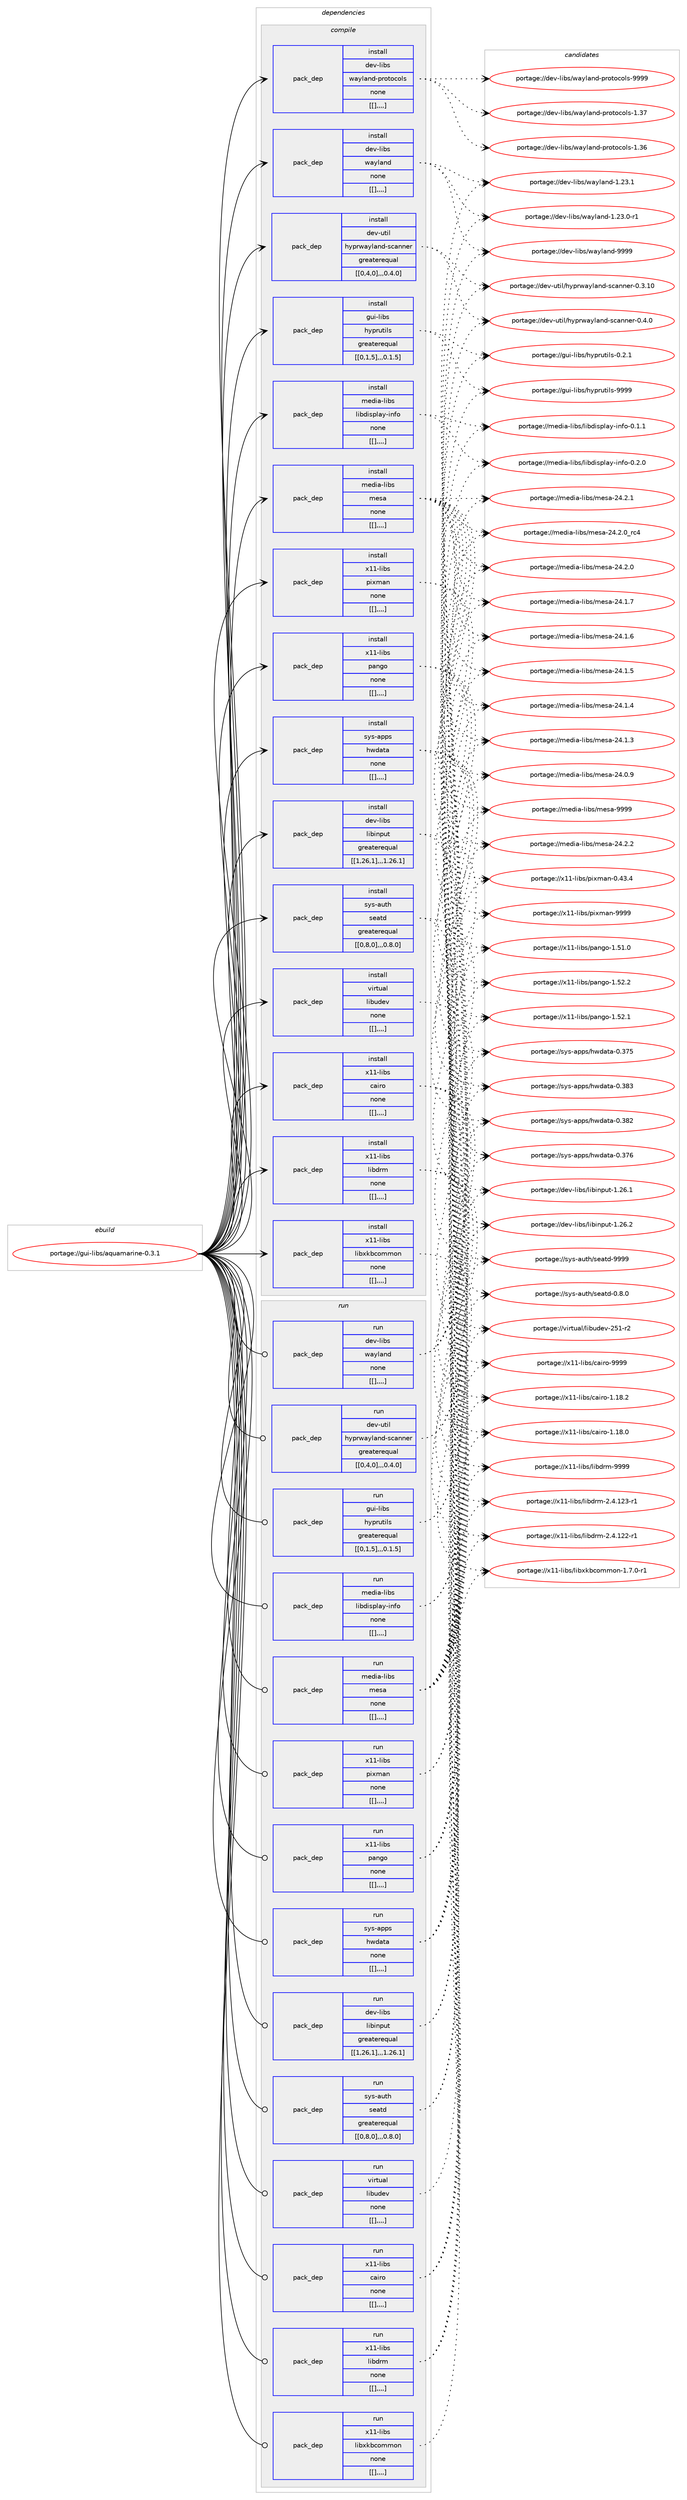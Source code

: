 digraph prolog {

# *************
# Graph options
# *************

newrank=true;
concentrate=true;
compound=true;
graph [rankdir=LR,fontname=Helvetica,fontsize=10,ranksep=1.5];#, ranksep=2.5, nodesep=0.2];
edge  [arrowhead=vee];
node  [fontname=Helvetica,fontsize=10];

# **********
# The ebuild
# **********

subgraph cluster_leftcol {
color=gray;
label=<<i>ebuild</i>>;
id [label="portage://gui-libs/aquamarine-0.3.1", color=red, width=4, href="../gui-libs/aquamarine-0.3.1.svg"];
}

# ****************
# The dependencies
# ****************

subgraph cluster_midcol {
color=gray;
label=<<i>dependencies</i>>;
subgraph cluster_compile {
fillcolor="#eeeeee";
style=filled;
label=<<i>compile</i>>;
subgraph pack178078 {
dependency247964 [label=<<TABLE BORDER="0" CELLBORDER="1" CELLSPACING="0" CELLPADDING="4" WIDTH="220"><TR><TD ROWSPAN="6" CELLPADDING="30">pack_dep</TD></TR><TR><TD WIDTH="110">install</TD></TR><TR><TD>dev-libs</TD></TR><TR><TD>libinput</TD></TR><TR><TD>greaterequal</TD></TR><TR><TD>[[1,26,1],,,1.26.1]</TD></TR></TABLE>>, shape=none, color=blue];
}
id:e -> dependency247964:w [weight=20,style="solid",arrowhead="vee"];
subgraph pack178079 {
dependency247965 [label=<<TABLE BORDER="0" CELLBORDER="1" CELLSPACING="0" CELLPADDING="4" WIDTH="220"><TR><TD ROWSPAN="6" CELLPADDING="30">pack_dep</TD></TR><TR><TD WIDTH="110">install</TD></TR><TR><TD>dev-libs</TD></TR><TR><TD>wayland</TD></TR><TR><TD>none</TD></TR><TR><TD>[[],,,,]</TD></TR></TABLE>>, shape=none, color=blue];
}
id:e -> dependency247965:w [weight=20,style="solid",arrowhead="vee"];
subgraph pack178080 {
dependency247966 [label=<<TABLE BORDER="0" CELLBORDER="1" CELLSPACING="0" CELLPADDING="4" WIDTH="220"><TR><TD ROWSPAN="6" CELLPADDING="30">pack_dep</TD></TR><TR><TD WIDTH="110">install</TD></TR><TR><TD>dev-libs</TD></TR><TR><TD>wayland-protocols</TD></TR><TR><TD>none</TD></TR><TR><TD>[[],,,,]</TD></TR></TABLE>>, shape=none, color=blue];
}
id:e -> dependency247966:w [weight=20,style="solid",arrowhead="vee"];
subgraph pack178081 {
dependency247967 [label=<<TABLE BORDER="0" CELLBORDER="1" CELLSPACING="0" CELLPADDING="4" WIDTH="220"><TR><TD ROWSPAN="6" CELLPADDING="30">pack_dep</TD></TR><TR><TD WIDTH="110">install</TD></TR><TR><TD>dev-util</TD></TR><TR><TD>hyprwayland-scanner</TD></TR><TR><TD>greaterequal</TD></TR><TR><TD>[[0,4,0],,,0.4.0]</TD></TR></TABLE>>, shape=none, color=blue];
}
id:e -> dependency247967:w [weight=20,style="solid",arrowhead="vee"];
subgraph pack178082 {
dependency247968 [label=<<TABLE BORDER="0" CELLBORDER="1" CELLSPACING="0" CELLPADDING="4" WIDTH="220"><TR><TD ROWSPAN="6" CELLPADDING="30">pack_dep</TD></TR><TR><TD WIDTH="110">install</TD></TR><TR><TD>gui-libs</TD></TR><TR><TD>hyprutils</TD></TR><TR><TD>greaterequal</TD></TR><TR><TD>[[0,1,5],,,0.1.5]</TD></TR></TABLE>>, shape=none, color=blue];
}
id:e -> dependency247968:w [weight=20,style="solid",arrowhead="vee"];
subgraph pack178083 {
dependency247969 [label=<<TABLE BORDER="0" CELLBORDER="1" CELLSPACING="0" CELLPADDING="4" WIDTH="220"><TR><TD ROWSPAN="6" CELLPADDING="30">pack_dep</TD></TR><TR><TD WIDTH="110">install</TD></TR><TR><TD>media-libs</TD></TR><TR><TD>libdisplay-info</TD></TR><TR><TD>none</TD></TR><TR><TD>[[],,,,]</TD></TR></TABLE>>, shape=none, color=blue];
}
id:e -> dependency247969:w [weight=20,style="solid",arrowhead="vee"];
subgraph pack178084 {
dependency247970 [label=<<TABLE BORDER="0" CELLBORDER="1" CELLSPACING="0" CELLPADDING="4" WIDTH="220"><TR><TD ROWSPAN="6" CELLPADDING="30">pack_dep</TD></TR><TR><TD WIDTH="110">install</TD></TR><TR><TD>media-libs</TD></TR><TR><TD>mesa</TD></TR><TR><TD>none</TD></TR><TR><TD>[[],,,,]</TD></TR></TABLE>>, shape=none, color=blue];
}
id:e -> dependency247970:w [weight=20,style="solid",arrowhead="vee"];
subgraph pack178085 {
dependency247971 [label=<<TABLE BORDER="0" CELLBORDER="1" CELLSPACING="0" CELLPADDING="4" WIDTH="220"><TR><TD ROWSPAN="6" CELLPADDING="30">pack_dep</TD></TR><TR><TD WIDTH="110">install</TD></TR><TR><TD>sys-apps</TD></TR><TR><TD>hwdata</TD></TR><TR><TD>none</TD></TR><TR><TD>[[],,,,]</TD></TR></TABLE>>, shape=none, color=blue];
}
id:e -> dependency247971:w [weight=20,style="solid",arrowhead="vee"];
subgraph pack178086 {
dependency247972 [label=<<TABLE BORDER="0" CELLBORDER="1" CELLSPACING="0" CELLPADDING="4" WIDTH="220"><TR><TD ROWSPAN="6" CELLPADDING="30">pack_dep</TD></TR><TR><TD WIDTH="110">install</TD></TR><TR><TD>sys-auth</TD></TR><TR><TD>seatd</TD></TR><TR><TD>greaterequal</TD></TR><TR><TD>[[0,8,0],,,0.8.0]</TD></TR></TABLE>>, shape=none, color=blue];
}
id:e -> dependency247972:w [weight=20,style="solid",arrowhead="vee"];
subgraph pack178087 {
dependency247973 [label=<<TABLE BORDER="0" CELLBORDER="1" CELLSPACING="0" CELLPADDING="4" WIDTH="220"><TR><TD ROWSPAN="6" CELLPADDING="30">pack_dep</TD></TR><TR><TD WIDTH="110">install</TD></TR><TR><TD>virtual</TD></TR><TR><TD>libudev</TD></TR><TR><TD>none</TD></TR><TR><TD>[[],,,,]</TD></TR></TABLE>>, shape=none, color=blue];
}
id:e -> dependency247973:w [weight=20,style="solid",arrowhead="vee"];
subgraph pack178088 {
dependency247974 [label=<<TABLE BORDER="0" CELLBORDER="1" CELLSPACING="0" CELLPADDING="4" WIDTH="220"><TR><TD ROWSPAN="6" CELLPADDING="30">pack_dep</TD></TR><TR><TD WIDTH="110">install</TD></TR><TR><TD>x11-libs</TD></TR><TR><TD>cairo</TD></TR><TR><TD>none</TD></TR><TR><TD>[[],,,,]</TD></TR></TABLE>>, shape=none, color=blue];
}
id:e -> dependency247974:w [weight=20,style="solid",arrowhead="vee"];
subgraph pack178089 {
dependency247975 [label=<<TABLE BORDER="0" CELLBORDER="1" CELLSPACING="0" CELLPADDING="4" WIDTH="220"><TR><TD ROWSPAN="6" CELLPADDING="30">pack_dep</TD></TR><TR><TD WIDTH="110">install</TD></TR><TR><TD>x11-libs</TD></TR><TR><TD>libdrm</TD></TR><TR><TD>none</TD></TR><TR><TD>[[],,,,]</TD></TR></TABLE>>, shape=none, color=blue];
}
id:e -> dependency247975:w [weight=20,style="solid",arrowhead="vee"];
subgraph pack178090 {
dependency247976 [label=<<TABLE BORDER="0" CELLBORDER="1" CELLSPACING="0" CELLPADDING="4" WIDTH="220"><TR><TD ROWSPAN="6" CELLPADDING="30">pack_dep</TD></TR><TR><TD WIDTH="110">install</TD></TR><TR><TD>x11-libs</TD></TR><TR><TD>libxkbcommon</TD></TR><TR><TD>none</TD></TR><TR><TD>[[],,,,]</TD></TR></TABLE>>, shape=none, color=blue];
}
id:e -> dependency247976:w [weight=20,style="solid",arrowhead="vee"];
subgraph pack178091 {
dependency247977 [label=<<TABLE BORDER="0" CELLBORDER="1" CELLSPACING="0" CELLPADDING="4" WIDTH="220"><TR><TD ROWSPAN="6" CELLPADDING="30">pack_dep</TD></TR><TR><TD WIDTH="110">install</TD></TR><TR><TD>x11-libs</TD></TR><TR><TD>pango</TD></TR><TR><TD>none</TD></TR><TR><TD>[[],,,,]</TD></TR></TABLE>>, shape=none, color=blue];
}
id:e -> dependency247977:w [weight=20,style="solid",arrowhead="vee"];
subgraph pack178092 {
dependency247978 [label=<<TABLE BORDER="0" CELLBORDER="1" CELLSPACING="0" CELLPADDING="4" WIDTH="220"><TR><TD ROWSPAN="6" CELLPADDING="30">pack_dep</TD></TR><TR><TD WIDTH="110">install</TD></TR><TR><TD>x11-libs</TD></TR><TR><TD>pixman</TD></TR><TR><TD>none</TD></TR><TR><TD>[[],,,,]</TD></TR></TABLE>>, shape=none, color=blue];
}
id:e -> dependency247978:w [weight=20,style="solid",arrowhead="vee"];
}
subgraph cluster_compileandrun {
fillcolor="#eeeeee";
style=filled;
label=<<i>compile and run</i>>;
}
subgraph cluster_run {
fillcolor="#eeeeee";
style=filled;
label=<<i>run</i>>;
subgraph pack178093 {
dependency247979 [label=<<TABLE BORDER="0" CELLBORDER="1" CELLSPACING="0" CELLPADDING="4" WIDTH="220"><TR><TD ROWSPAN="6" CELLPADDING="30">pack_dep</TD></TR><TR><TD WIDTH="110">run</TD></TR><TR><TD>dev-libs</TD></TR><TR><TD>libinput</TD></TR><TR><TD>greaterequal</TD></TR><TR><TD>[[1,26,1],,,1.26.1]</TD></TR></TABLE>>, shape=none, color=blue];
}
id:e -> dependency247979:w [weight=20,style="solid",arrowhead="odot"];
subgraph pack178094 {
dependency247980 [label=<<TABLE BORDER="0" CELLBORDER="1" CELLSPACING="0" CELLPADDING="4" WIDTH="220"><TR><TD ROWSPAN="6" CELLPADDING="30">pack_dep</TD></TR><TR><TD WIDTH="110">run</TD></TR><TR><TD>dev-libs</TD></TR><TR><TD>wayland</TD></TR><TR><TD>none</TD></TR><TR><TD>[[],,,,]</TD></TR></TABLE>>, shape=none, color=blue];
}
id:e -> dependency247980:w [weight=20,style="solid",arrowhead="odot"];
subgraph pack178095 {
dependency247981 [label=<<TABLE BORDER="0" CELLBORDER="1" CELLSPACING="0" CELLPADDING="4" WIDTH="220"><TR><TD ROWSPAN="6" CELLPADDING="30">pack_dep</TD></TR><TR><TD WIDTH="110">run</TD></TR><TR><TD>dev-util</TD></TR><TR><TD>hyprwayland-scanner</TD></TR><TR><TD>greaterequal</TD></TR><TR><TD>[[0,4,0],,,0.4.0]</TD></TR></TABLE>>, shape=none, color=blue];
}
id:e -> dependency247981:w [weight=20,style="solid",arrowhead="odot"];
subgraph pack178096 {
dependency247982 [label=<<TABLE BORDER="0" CELLBORDER="1" CELLSPACING="0" CELLPADDING="4" WIDTH="220"><TR><TD ROWSPAN="6" CELLPADDING="30">pack_dep</TD></TR><TR><TD WIDTH="110">run</TD></TR><TR><TD>gui-libs</TD></TR><TR><TD>hyprutils</TD></TR><TR><TD>greaterequal</TD></TR><TR><TD>[[0,1,5],,,0.1.5]</TD></TR></TABLE>>, shape=none, color=blue];
}
id:e -> dependency247982:w [weight=20,style="solid",arrowhead="odot"];
subgraph pack178097 {
dependency247983 [label=<<TABLE BORDER="0" CELLBORDER="1" CELLSPACING="0" CELLPADDING="4" WIDTH="220"><TR><TD ROWSPAN="6" CELLPADDING="30">pack_dep</TD></TR><TR><TD WIDTH="110">run</TD></TR><TR><TD>media-libs</TD></TR><TR><TD>libdisplay-info</TD></TR><TR><TD>none</TD></TR><TR><TD>[[],,,,]</TD></TR></TABLE>>, shape=none, color=blue];
}
id:e -> dependency247983:w [weight=20,style="solid",arrowhead="odot"];
subgraph pack178098 {
dependency247984 [label=<<TABLE BORDER="0" CELLBORDER="1" CELLSPACING="0" CELLPADDING="4" WIDTH="220"><TR><TD ROWSPAN="6" CELLPADDING="30">pack_dep</TD></TR><TR><TD WIDTH="110">run</TD></TR><TR><TD>media-libs</TD></TR><TR><TD>mesa</TD></TR><TR><TD>none</TD></TR><TR><TD>[[],,,,]</TD></TR></TABLE>>, shape=none, color=blue];
}
id:e -> dependency247984:w [weight=20,style="solid",arrowhead="odot"];
subgraph pack178099 {
dependency247985 [label=<<TABLE BORDER="0" CELLBORDER="1" CELLSPACING="0" CELLPADDING="4" WIDTH="220"><TR><TD ROWSPAN="6" CELLPADDING="30">pack_dep</TD></TR><TR><TD WIDTH="110">run</TD></TR><TR><TD>sys-apps</TD></TR><TR><TD>hwdata</TD></TR><TR><TD>none</TD></TR><TR><TD>[[],,,,]</TD></TR></TABLE>>, shape=none, color=blue];
}
id:e -> dependency247985:w [weight=20,style="solid",arrowhead="odot"];
subgraph pack178100 {
dependency247986 [label=<<TABLE BORDER="0" CELLBORDER="1" CELLSPACING="0" CELLPADDING="4" WIDTH="220"><TR><TD ROWSPAN="6" CELLPADDING="30">pack_dep</TD></TR><TR><TD WIDTH="110">run</TD></TR><TR><TD>sys-auth</TD></TR><TR><TD>seatd</TD></TR><TR><TD>greaterequal</TD></TR><TR><TD>[[0,8,0],,,0.8.0]</TD></TR></TABLE>>, shape=none, color=blue];
}
id:e -> dependency247986:w [weight=20,style="solid",arrowhead="odot"];
subgraph pack178101 {
dependency247987 [label=<<TABLE BORDER="0" CELLBORDER="1" CELLSPACING="0" CELLPADDING="4" WIDTH="220"><TR><TD ROWSPAN="6" CELLPADDING="30">pack_dep</TD></TR><TR><TD WIDTH="110">run</TD></TR><TR><TD>virtual</TD></TR><TR><TD>libudev</TD></TR><TR><TD>none</TD></TR><TR><TD>[[],,,,]</TD></TR></TABLE>>, shape=none, color=blue];
}
id:e -> dependency247987:w [weight=20,style="solid",arrowhead="odot"];
subgraph pack178102 {
dependency247988 [label=<<TABLE BORDER="0" CELLBORDER="1" CELLSPACING="0" CELLPADDING="4" WIDTH="220"><TR><TD ROWSPAN="6" CELLPADDING="30">pack_dep</TD></TR><TR><TD WIDTH="110">run</TD></TR><TR><TD>x11-libs</TD></TR><TR><TD>cairo</TD></TR><TR><TD>none</TD></TR><TR><TD>[[],,,,]</TD></TR></TABLE>>, shape=none, color=blue];
}
id:e -> dependency247988:w [weight=20,style="solid",arrowhead="odot"];
subgraph pack178103 {
dependency247989 [label=<<TABLE BORDER="0" CELLBORDER="1" CELLSPACING="0" CELLPADDING="4" WIDTH="220"><TR><TD ROWSPAN="6" CELLPADDING="30">pack_dep</TD></TR><TR><TD WIDTH="110">run</TD></TR><TR><TD>x11-libs</TD></TR><TR><TD>libdrm</TD></TR><TR><TD>none</TD></TR><TR><TD>[[],,,,]</TD></TR></TABLE>>, shape=none, color=blue];
}
id:e -> dependency247989:w [weight=20,style="solid",arrowhead="odot"];
subgraph pack178104 {
dependency247990 [label=<<TABLE BORDER="0" CELLBORDER="1" CELLSPACING="0" CELLPADDING="4" WIDTH="220"><TR><TD ROWSPAN="6" CELLPADDING="30">pack_dep</TD></TR><TR><TD WIDTH="110">run</TD></TR><TR><TD>x11-libs</TD></TR><TR><TD>libxkbcommon</TD></TR><TR><TD>none</TD></TR><TR><TD>[[],,,,]</TD></TR></TABLE>>, shape=none, color=blue];
}
id:e -> dependency247990:w [weight=20,style="solid",arrowhead="odot"];
subgraph pack178105 {
dependency247991 [label=<<TABLE BORDER="0" CELLBORDER="1" CELLSPACING="0" CELLPADDING="4" WIDTH="220"><TR><TD ROWSPAN="6" CELLPADDING="30">pack_dep</TD></TR><TR><TD WIDTH="110">run</TD></TR><TR><TD>x11-libs</TD></TR><TR><TD>pango</TD></TR><TR><TD>none</TD></TR><TR><TD>[[],,,,]</TD></TR></TABLE>>, shape=none, color=blue];
}
id:e -> dependency247991:w [weight=20,style="solid",arrowhead="odot"];
subgraph pack178106 {
dependency247992 [label=<<TABLE BORDER="0" CELLBORDER="1" CELLSPACING="0" CELLPADDING="4" WIDTH="220"><TR><TD ROWSPAN="6" CELLPADDING="30">pack_dep</TD></TR><TR><TD WIDTH="110">run</TD></TR><TR><TD>x11-libs</TD></TR><TR><TD>pixman</TD></TR><TR><TD>none</TD></TR><TR><TD>[[],,,,]</TD></TR></TABLE>>, shape=none, color=blue];
}
id:e -> dependency247992:w [weight=20,style="solid",arrowhead="odot"];
}
}

# **************
# The candidates
# **************

subgraph cluster_choices {
rank=same;
color=gray;
label=<<i>candidates</i>>;

subgraph choice178078 {
color=black;
nodesep=1;
choice1001011184510810598115471081059810511011211711645494650544650 [label="portage://dev-libs/libinput-1.26.2", color=red, width=4,href="../dev-libs/libinput-1.26.2.svg"];
choice1001011184510810598115471081059810511011211711645494650544649 [label="portage://dev-libs/libinput-1.26.1", color=red, width=4,href="../dev-libs/libinput-1.26.1.svg"];
dependency247964:e -> choice1001011184510810598115471081059810511011211711645494650544650:w [style=dotted,weight="100"];
dependency247964:e -> choice1001011184510810598115471081059810511011211711645494650544649:w [style=dotted,weight="100"];
}
subgraph choice178079 {
color=black;
nodesep=1;
choice10010111845108105981154711997121108971101004557575757 [label="portage://dev-libs/wayland-9999", color=red, width=4,href="../dev-libs/wayland-9999.svg"];
choice100101118451081059811547119971211089711010045494650514649 [label="portage://dev-libs/wayland-1.23.1", color=red, width=4,href="../dev-libs/wayland-1.23.1.svg"];
choice1001011184510810598115471199712110897110100454946505146484511449 [label="portage://dev-libs/wayland-1.23.0-r1", color=red, width=4,href="../dev-libs/wayland-1.23.0-r1.svg"];
dependency247965:e -> choice10010111845108105981154711997121108971101004557575757:w [style=dotted,weight="100"];
dependency247965:e -> choice100101118451081059811547119971211089711010045494650514649:w [style=dotted,weight="100"];
dependency247965:e -> choice1001011184510810598115471199712110897110100454946505146484511449:w [style=dotted,weight="100"];
}
subgraph choice178080 {
color=black;
nodesep=1;
choice100101118451081059811547119971211089711010045112114111116111991111081154557575757 [label="portage://dev-libs/wayland-protocols-9999", color=red, width=4,href="../dev-libs/wayland-protocols-9999.svg"];
choice100101118451081059811547119971211089711010045112114111116111991111081154549465155 [label="portage://dev-libs/wayland-protocols-1.37", color=red, width=4,href="../dev-libs/wayland-protocols-1.37.svg"];
choice100101118451081059811547119971211089711010045112114111116111991111081154549465154 [label="portage://dev-libs/wayland-protocols-1.36", color=red, width=4,href="../dev-libs/wayland-protocols-1.36.svg"];
dependency247966:e -> choice100101118451081059811547119971211089711010045112114111116111991111081154557575757:w [style=dotted,weight="100"];
dependency247966:e -> choice100101118451081059811547119971211089711010045112114111116111991111081154549465155:w [style=dotted,weight="100"];
dependency247966:e -> choice100101118451081059811547119971211089711010045112114111116111991111081154549465154:w [style=dotted,weight="100"];
}
subgraph choice178081 {
color=black;
nodesep=1;
choice10010111845117116105108471041211121141199712110897110100451159997110110101114454846524648 [label="portage://dev-util/hyprwayland-scanner-0.4.0", color=red, width=4,href="../dev-util/hyprwayland-scanner-0.4.0.svg"];
choice1001011184511711610510847104121112114119971211089711010045115999711011010111445484651464948 [label="portage://dev-util/hyprwayland-scanner-0.3.10", color=red, width=4,href="../dev-util/hyprwayland-scanner-0.3.10.svg"];
dependency247967:e -> choice10010111845117116105108471041211121141199712110897110100451159997110110101114454846524648:w [style=dotted,weight="100"];
dependency247967:e -> choice1001011184511711610510847104121112114119971211089711010045115999711011010111445484651464948:w [style=dotted,weight="100"];
}
subgraph choice178082 {
color=black;
nodesep=1;
choice1031171054510810598115471041211121141171161051081154557575757 [label="portage://gui-libs/hyprutils-9999", color=red, width=4,href="../gui-libs/hyprutils-9999.svg"];
choice103117105451081059811547104121112114117116105108115454846504649 [label="portage://gui-libs/hyprutils-0.2.1", color=red, width=4,href="../gui-libs/hyprutils-0.2.1.svg"];
dependency247968:e -> choice1031171054510810598115471041211121141171161051081154557575757:w [style=dotted,weight="100"];
dependency247968:e -> choice103117105451081059811547104121112114117116105108115454846504649:w [style=dotted,weight="100"];
}
subgraph choice178083 {
color=black;
nodesep=1;
choice10910110010597451081059811547108105981001051151121089712145105110102111454846504648 [label="portage://media-libs/libdisplay-info-0.2.0", color=red, width=4,href="../media-libs/libdisplay-info-0.2.0.svg"];
choice10910110010597451081059811547108105981001051151121089712145105110102111454846494649 [label="portage://media-libs/libdisplay-info-0.1.1", color=red, width=4,href="../media-libs/libdisplay-info-0.1.1.svg"];
dependency247969:e -> choice10910110010597451081059811547108105981001051151121089712145105110102111454846504648:w [style=dotted,weight="100"];
dependency247969:e -> choice10910110010597451081059811547108105981001051151121089712145105110102111454846494649:w [style=dotted,weight="100"];
}
subgraph choice178084 {
color=black;
nodesep=1;
choice10910110010597451081059811547109101115974557575757 [label="portage://media-libs/mesa-9999", color=red, width=4,href="../media-libs/mesa-9999.svg"];
choice109101100105974510810598115471091011159745505246504650 [label="portage://media-libs/mesa-24.2.2", color=red, width=4,href="../media-libs/mesa-24.2.2.svg"];
choice109101100105974510810598115471091011159745505246504649 [label="portage://media-libs/mesa-24.2.1", color=red, width=4,href="../media-libs/mesa-24.2.1.svg"];
choice109101100105974510810598115471091011159745505246504648951149952 [label="portage://media-libs/mesa-24.2.0_rc4", color=red, width=4,href="../media-libs/mesa-24.2.0_rc4.svg"];
choice109101100105974510810598115471091011159745505246504648 [label="portage://media-libs/mesa-24.2.0", color=red, width=4,href="../media-libs/mesa-24.2.0.svg"];
choice109101100105974510810598115471091011159745505246494655 [label="portage://media-libs/mesa-24.1.7", color=red, width=4,href="../media-libs/mesa-24.1.7.svg"];
choice109101100105974510810598115471091011159745505246494654 [label="portage://media-libs/mesa-24.1.6", color=red, width=4,href="../media-libs/mesa-24.1.6.svg"];
choice109101100105974510810598115471091011159745505246494653 [label="portage://media-libs/mesa-24.1.5", color=red, width=4,href="../media-libs/mesa-24.1.5.svg"];
choice109101100105974510810598115471091011159745505246494652 [label="portage://media-libs/mesa-24.1.4", color=red, width=4,href="../media-libs/mesa-24.1.4.svg"];
choice109101100105974510810598115471091011159745505246494651 [label="portage://media-libs/mesa-24.1.3", color=red, width=4,href="../media-libs/mesa-24.1.3.svg"];
choice109101100105974510810598115471091011159745505246484657 [label="portage://media-libs/mesa-24.0.9", color=red, width=4,href="../media-libs/mesa-24.0.9.svg"];
dependency247970:e -> choice10910110010597451081059811547109101115974557575757:w [style=dotted,weight="100"];
dependency247970:e -> choice109101100105974510810598115471091011159745505246504650:w [style=dotted,weight="100"];
dependency247970:e -> choice109101100105974510810598115471091011159745505246504649:w [style=dotted,weight="100"];
dependency247970:e -> choice109101100105974510810598115471091011159745505246504648951149952:w [style=dotted,weight="100"];
dependency247970:e -> choice109101100105974510810598115471091011159745505246504648:w [style=dotted,weight="100"];
dependency247970:e -> choice109101100105974510810598115471091011159745505246494655:w [style=dotted,weight="100"];
dependency247970:e -> choice109101100105974510810598115471091011159745505246494654:w [style=dotted,weight="100"];
dependency247970:e -> choice109101100105974510810598115471091011159745505246494653:w [style=dotted,weight="100"];
dependency247970:e -> choice109101100105974510810598115471091011159745505246494652:w [style=dotted,weight="100"];
dependency247970:e -> choice109101100105974510810598115471091011159745505246494651:w [style=dotted,weight="100"];
dependency247970:e -> choice109101100105974510810598115471091011159745505246484657:w [style=dotted,weight="100"];
}
subgraph choice178085 {
color=black;
nodesep=1;
choice1151211154597112112115471041191009711697454846515651 [label="portage://sys-apps/hwdata-0.383", color=red, width=4,href="../sys-apps/hwdata-0.383.svg"];
choice1151211154597112112115471041191009711697454846515650 [label="portage://sys-apps/hwdata-0.382", color=red, width=4,href="../sys-apps/hwdata-0.382.svg"];
choice1151211154597112112115471041191009711697454846515554 [label="portage://sys-apps/hwdata-0.376", color=red, width=4,href="../sys-apps/hwdata-0.376.svg"];
choice1151211154597112112115471041191009711697454846515553 [label="portage://sys-apps/hwdata-0.375", color=red, width=4,href="../sys-apps/hwdata-0.375.svg"];
dependency247971:e -> choice1151211154597112112115471041191009711697454846515651:w [style=dotted,weight="100"];
dependency247971:e -> choice1151211154597112112115471041191009711697454846515650:w [style=dotted,weight="100"];
dependency247971:e -> choice1151211154597112112115471041191009711697454846515554:w [style=dotted,weight="100"];
dependency247971:e -> choice1151211154597112112115471041191009711697454846515553:w [style=dotted,weight="100"];
}
subgraph choice178086 {
color=black;
nodesep=1;
choice115121115459711711610447115101971161004557575757 [label="portage://sys-auth/seatd-9999", color=red, width=4,href="../sys-auth/seatd-9999.svg"];
choice11512111545971171161044711510197116100454846564648 [label="portage://sys-auth/seatd-0.8.0", color=red, width=4,href="../sys-auth/seatd-0.8.0.svg"];
dependency247972:e -> choice115121115459711711610447115101971161004557575757:w [style=dotted,weight="100"];
dependency247972:e -> choice11512111545971171161044711510197116100454846564648:w [style=dotted,weight="100"];
}
subgraph choice178087 {
color=black;
nodesep=1;
choice118105114116117971084710810598117100101118455053494511450 [label="portage://virtual/libudev-251-r2", color=red, width=4,href="../virtual/libudev-251-r2.svg"];
dependency247973:e -> choice118105114116117971084710810598117100101118455053494511450:w [style=dotted,weight="100"];
}
subgraph choice178088 {
color=black;
nodesep=1;
choice120494945108105981154799971051141114557575757 [label="portage://x11-libs/cairo-9999", color=red, width=4,href="../x11-libs/cairo-9999.svg"];
choice1204949451081059811547999710511411145494649564650 [label="portage://x11-libs/cairo-1.18.2", color=red, width=4,href="../x11-libs/cairo-1.18.2.svg"];
choice1204949451081059811547999710511411145494649564648 [label="portage://x11-libs/cairo-1.18.0", color=red, width=4,href="../x11-libs/cairo-1.18.0.svg"];
dependency247974:e -> choice120494945108105981154799971051141114557575757:w [style=dotted,weight="100"];
dependency247974:e -> choice1204949451081059811547999710511411145494649564650:w [style=dotted,weight="100"];
dependency247974:e -> choice1204949451081059811547999710511411145494649564648:w [style=dotted,weight="100"];
}
subgraph choice178089 {
color=black;
nodesep=1;
choice1204949451081059811547108105981001141094557575757 [label="portage://x11-libs/libdrm-9999", color=red, width=4,href="../x11-libs/libdrm-9999.svg"];
choice12049494510810598115471081059810011410945504652464950514511449 [label="portage://x11-libs/libdrm-2.4.123-r1", color=red, width=4,href="../x11-libs/libdrm-2.4.123-r1.svg"];
choice12049494510810598115471081059810011410945504652464950504511449 [label="portage://x11-libs/libdrm-2.4.122-r1", color=red, width=4,href="../x11-libs/libdrm-2.4.122-r1.svg"];
dependency247975:e -> choice1204949451081059811547108105981001141094557575757:w [style=dotted,weight="100"];
dependency247975:e -> choice12049494510810598115471081059810011410945504652464950514511449:w [style=dotted,weight="100"];
dependency247975:e -> choice12049494510810598115471081059810011410945504652464950504511449:w [style=dotted,weight="100"];
}
subgraph choice178090 {
color=black;
nodesep=1;
choice12049494510810598115471081059812010798991111091091111104549465546484511449 [label="portage://x11-libs/libxkbcommon-1.7.0-r1", color=red, width=4,href="../x11-libs/libxkbcommon-1.7.0-r1.svg"];
dependency247976:e -> choice12049494510810598115471081059812010798991111091091111104549465546484511449:w [style=dotted,weight="100"];
}
subgraph choice178091 {
color=black;
nodesep=1;
choice12049494510810598115471129711010311145494653504650 [label="portage://x11-libs/pango-1.52.2", color=red, width=4,href="../x11-libs/pango-1.52.2.svg"];
choice12049494510810598115471129711010311145494653504649 [label="portage://x11-libs/pango-1.52.1", color=red, width=4,href="../x11-libs/pango-1.52.1.svg"];
choice12049494510810598115471129711010311145494653494648 [label="portage://x11-libs/pango-1.51.0", color=red, width=4,href="../x11-libs/pango-1.51.0.svg"];
dependency247977:e -> choice12049494510810598115471129711010311145494653504650:w [style=dotted,weight="100"];
dependency247977:e -> choice12049494510810598115471129711010311145494653504649:w [style=dotted,weight="100"];
dependency247977:e -> choice12049494510810598115471129711010311145494653494648:w [style=dotted,weight="100"];
}
subgraph choice178092 {
color=black;
nodesep=1;
choice1204949451081059811547112105120109971104557575757 [label="portage://x11-libs/pixman-9999", color=red, width=4,href="../x11-libs/pixman-9999.svg"];
choice12049494510810598115471121051201099711045484652514652 [label="portage://x11-libs/pixman-0.43.4", color=red, width=4,href="../x11-libs/pixman-0.43.4.svg"];
dependency247978:e -> choice1204949451081059811547112105120109971104557575757:w [style=dotted,weight="100"];
dependency247978:e -> choice12049494510810598115471121051201099711045484652514652:w [style=dotted,weight="100"];
}
subgraph choice178093 {
color=black;
nodesep=1;
choice1001011184510810598115471081059810511011211711645494650544650 [label="portage://dev-libs/libinput-1.26.2", color=red, width=4,href="../dev-libs/libinput-1.26.2.svg"];
choice1001011184510810598115471081059810511011211711645494650544649 [label="portage://dev-libs/libinput-1.26.1", color=red, width=4,href="../dev-libs/libinput-1.26.1.svg"];
dependency247979:e -> choice1001011184510810598115471081059810511011211711645494650544650:w [style=dotted,weight="100"];
dependency247979:e -> choice1001011184510810598115471081059810511011211711645494650544649:w [style=dotted,weight="100"];
}
subgraph choice178094 {
color=black;
nodesep=1;
choice10010111845108105981154711997121108971101004557575757 [label="portage://dev-libs/wayland-9999", color=red, width=4,href="../dev-libs/wayland-9999.svg"];
choice100101118451081059811547119971211089711010045494650514649 [label="portage://dev-libs/wayland-1.23.1", color=red, width=4,href="../dev-libs/wayland-1.23.1.svg"];
choice1001011184510810598115471199712110897110100454946505146484511449 [label="portage://dev-libs/wayland-1.23.0-r1", color=red, width=4,href="../dev-libs/wayland-1.23.0-r1.svg"];
dependency247980:e -> choice10010111845108105981154711997121108971101004557575757:w [style=dotted,weight="100"];
dependency247980:e -> choice100101118451081059811547119971211089711010045494650514649:w [style=dotted,weight="100"];
dependency247980:e -> choice1001011184510810598115471199712110897110100454946505146484511449:w [style=dotted,weight="100"];
}
subgraph choice178095 {
color=black;
nodesep=1;
choice10010111845117116105108471041211121141199712110897110100451159997110110101114454846524648 [label="portage://dev-util/hyprwayland-scanner-0.4.0", color=red, width=4,href="../dev-util/hyprwayland-scanner-0.4.0.svg"];
choice1001011184511711610510847104121112114119971211089711010045115999711011010111445484651464948 [label="portage://dev-util/hyprwayland-scanner-0.3.10", color=red, width=4,href="../dev-util/hyprwayland-scanner-0.3.10.svg"];
dependency247981:e -> choice10010111845117116105108471041211121141199712110897110100451159997110110101114454846524648:w [style=dotted,weight="100"];
dependency247981:e -> choice1001011184511711610510847104121112114119971211089711010045115999711011010111445484651464948:w [style=dotted,weight="100"];
}
subgraph choice178096 {
color=black;
nodesep=1;
choice1031171054510810598115471041211121141171161051081154557575757 [label="portage://gui-libs/hyprutils-9999", color=red, width=4,href="../gui-libs/hyprutils-9999.svg"];
choice103117105451081059811547104121112114117116105108115454846504649 [label="portage://gui-libs/hyprutils-0.2.1", color=red, width=4,href="../gui-libs/hyprutils-0.2.1.svg"];
dependency247982:e -> choice1031171054510810598115471041211121141171161051081154557575757:w [style=dotted,weight="100"];
dependency247982:e -> choice103117105451081059811547104121112114117116105108115454846504649:w [style=dotted,weight="100"];
}
subgraph choice178097 {
color=black;
nodesep=1;
choice10910110010597451081059811547108105981001051151121089712145105110102111454846504648 [label="portage://media-libs/libdisplay-info-0.2.0", color=red, width=4,href="../media-libs/libdisplay-info-0.2.0.svg"];
choice10910110010597451081059811547108105981001051151121089712145105110102111454846494649 [label="portage://media-libs/libdisplay-info-0.1.1", color=red, width=4,href="../media-libs/libdisplay-info-0.1.1.svg"];
dependency247983:e -> choice10910110010597451081059811547108105981001051151121089712145105110102111454846504648:w [style=dotted,weight="100"];
dependency247983:e -> choice10910110010597451081059811547108105981001051151121089712145105110102111454846494649:w [style=dotted,weight="100"];
}
subgraph choice178098 {
color=black;
nodesep=1;
choice10910110010597451081059811547109101115974557575757 [label="portage://media-libs/mesa-9999", color=red, width=4,href="../media-libs/mesa-9999.svg"];
choice109101100105974510810598115471091011159745505246504650 [label="portage://media-libs/mesa-24.2.2", color=red, width=4,href="../media-libs/mesa-24.2.2.svg"];
choice109101100105974510810598115471091011159745505246504649 [label="portage://media-libs/mesa-24.2.1", color=red, width=4,href="../media-libs/mesa-24.2.1.svg"];
choice109101100105974510810598115471091011159745505246504648951149952 [label="portage://media-libs/mesa-24.2.0_rc4", color=red, width=4,href="../media-libs/mesa-24.2.0_rc4.svg"];
choice109101100105974510810598115471091011159745505246504648 [label="portage://media-libs/mesa-24.2.0", color=red, width=4,href="../media-libs/mesa-24.2.0.svg"];
choice109101100105974510810598115471091011159745505246494655 [label="portage://media-libs/mesa-24.1.7", color=red, width=4,href="../media-libs/mesa-24.1.7.svg"];
choice109101100105974510810598115471091011159745505246494654 [label="portage://media-libs/mesa-24.1.6", color=red, width=4,href="../media-libs/mesa-24.1.6.svg"];
choice109101100105974510810598115471091011159745505246494653 [label="portage://media-libs/mesa-24.1.5", color=red, width=4,href="../media-libs/mesa-24.1.5.svg"];
choice109101100105974510810598115471091011159745505246494652 [label="portage://media-libs/mesa-24.1.4", color=red, width=4,href="../media-libs/mesa-24.1.4.svg"];
choice109101100105974510810598115471091011159745505246494651 [label="portage://media-libs/mesa-24.1.3", color=red, width=4,href="../media-libs/mesa-24.1.3.svg"];
choice109101100105974510810598115471091011159745505246484657 [label="portage://media-libs/mesa-24.0.9", color=red, width=4,href="../media-libs/mesa-24.0.9.svg"];
dependency247984:e -> choice10910110010597451081059811547109101115974557575757:w [style=dotted,weight="100"];
dependency247984:e -> choice109101100105974510810598115471091011159745505246504650:w [style=dotted,weight="100"];
dependency247984:e -> choice109101100105974510810598115471091011159745505246504649:w [style=dotted,weight="100"];
dependency247984:e -> choice109101100105974510810598115471091011159745505246504648951149952:w [style=dotted,weight="100"];
dependency247984:e -> choice109101100105974510810598115471091011159745505246504648:w [style=dotted,weight="100"];
dependency247984:e -> choice109101100105974510810598115471091011159745505246494655:w [style=dotted,weight="100"];
dependency247984:e -> choice109101100105974510810598115471091011159745505246494654:w [style=dotted,weight="100"];
dependency247984:e -> choice109101100105974510810598115471091011159745505246494653:w [style=dotted,weight="100"];
dependency247984:e -> choice109101100105974510810598115471091011159745505246494652:w [style=dotted,weight="100"];
dependency247984:e -> choice109101100105974510810598115471091011159745505246494651:w [style=dotted,weight="100"];
dependency247984:e -> choice109101100105974510810598115471091011159745505246484657:w [style=dotted,weight="100"];
}
subgraph choice178099 {
color=black;
nodesep=1;
choice1151211154597112112115471041191009711697454846515651 [label="portage://sys-apps/hwdata-0.383", color=red, width=4,href="../sys-apps/hwdata-0.383.svg"];
choice1151211154597112112115471041191009711697454846515650 [label="portage://sys-apps/hwdata-0.382", color=red, width=4,href="../sys-apps/hwdata-0.382.svg"];
choice1151211154597112112115471041191009711697454846515554 [label="portage://sys-apps/hwdata-0.376", color=red, width=4,href="../sys-apps/hwdata-0.376.svg"];
choice1151211154597112112115471041191009711697454846515553 [label="portage://sys-apps/hwdata-0.375", color=red, width=4,href="../sys-apps/hwdata-0.375.svg"];
dependency247985:e -> choice1151211154597112112115471041191009711697454846515651:w [style=dotted,weight="100"];
dependency247985:e -> choice1151211154597112112115471041191009711697454846515650:w [style=dotted,weight="100"];
dependency247985:e -> choice1151211154597112112115471041191009711697454846515554:w [style=dotted,weight="100"];
dependency247985:e -> choice1151211154597112112115471041191009711697454846515553:w [style=dotted,weight="100"];
}
subgraph choice178100 {
color=black;
nodesep=1;
choice115121115459711711610447115101971161004557575757 [label="portage://sys-auth/seatd-9999", color=red, width=4,href="../sys-auth/seatd-9999.svg"];
choice11512111545971171161044711510197116100454846564648 [label="portage://sys-auth/seatd-0.8.0", color=red, width=4,href="../sys-auth/seatd-0.8.0.svg"];
dependency247986:e -> choice115121115459711711610447115101971161004557575757:w [style=dotted,weight="100"];
dependency247986:e -> choice11512111545971171161044711510197116100454846564648:w [style=dotted,weight="100"];
}
subgraph choice178101 {
color=black;
nodesep=1;
choice118105114116117971084710810598117100101118455053494511450 [label="portage://virtual/libudev-251-r2", color=red, width=4,href="../virtual/libudev-251-r2.svg"];
dependency247987:e -> choice118105114116117971084710810598117100101118455053494511450:w [style=dotted,weight="100"];
}
subgraph choice178102 {
color=black;
nodesep=1;
choice120494945108105981154799971051141114557575757 [label="portage://x11-libs/cairo-9999", color=red, width=4,href="../x11-libs/cairo-9999.svg"];
choice1204949451081059811547999710511411145494649564650 [label="portage://x11-libs/cairo-1.18.2", color=red, width=4,href="../x11-libs/cairo-1.18.2.svg"];
choice1204949451081059811547999710511411145494649564648 [label="portage://x11-libs/cairo-1.18.0", color=red, width=4,href="../x11-libs/cairo-1.18.0.svg"];
dependency247988:e -> choice120494945108105981154799971051141114557575757:w [style=dotted,weight="100"];
dependency247988:e -> choice1204949451081059811547999710511411145494649564650:w [style=dotted,weight="100"];
dependency247988:e -> choice1204949451081059811547999710511411145494649564648:w [style=dotted,weight="100"];
}
subgraph choice178103 {
color=black;
nodesep=1;
choice1204949451081059811547108105981001141094557575757 [label="portage://x11-libs/libdrm-9999", color=red, width=4,href="../x11-libs/libdrm-9999.svg"];
choice12049494510810598115471081059810011410945504652464950514511449 [label="portage://x11-libs/libdrm-2.4.123-r1", color=red, width=4,href="../x11-libs/libdrm-2.4.123-r1.svg"];
choice12049494510810598115471081059810011410945504652464950504511449 [label="portage://x11-libs/libdrm-2.4.122-r1", color=red, width=4,href="../x11-libs/libdrm-2.4.122-r1.svg"];
dependency247989:e -> choice1204949451081059811547108105981001141094557575757:w [style=dotted,weight="100"];
dependency247989:e -> choice12049494510810598115471081059810011410945504652464950514511449:w [style=dotted,weight="100"];
dependency247989:e -> choice12049494510810598115471081059810011410945504652464950504511449:w [style=dotted,weight="100"];
}
subgraph choice178104 {
color=black;
nodesep=1;
choice12049494510810598115471081059812010798991111091091111104549465546484511449 [label="portage://x11-libs/libxkbcommon-1.7.0-r1", color=red, width=4,href="../x11-libs/libxkbcommon-1.7.0-r1.svg"];
dependency247990:e -> choice12049494510810598115471081059812010798991111091091111104549465546484511449:w [style=dotted,weight="100"];
}
subgraph choice178105 {
color=black;
nodesep=1;
choice12049494510810598115471129711010311145494653504650 [label="portage://x11-libs/pango-1.52.2", color=red, width=4,href="../x11-libs/pango-1.52.2.svg"];
choice12049494510810598115471129711010311145494653504649 [label="portage://x11-libs/pango-1.52.1", color=red, width=4,href="../x11-libs/pango-1.52.1.svg"];
choice12049494510810598115471129711010311145494653494648 [label="portage://x11-libs/pango-1.51.0", color=red, width=4,href="../x11-libs/pango-1.51.0.svg"];
dependency247991:e -> choice12049494510810598115471129711010311145494653504650:w [style=dotted,weight="100"];
dependency247991:e -> choice12049494510810598115471129711010311145494653504649:w [style=dotted,weight="100"];
dependency247991:e -> choice12049494510810598115471129711010311145494653494648:w [style=dotted,weight="100"];
}
subgraph choice178106 {
color=black;
nodesep=1;
choice1204949451081059811547112105120109971104557575757 [label="portage://x11-libs/pixman-9999", color=red, width=4,href="../x11-libs/pixman-9999.svg"];
choice12049494510810598115471121051201099711045484652514652 [label="portage://x11-libs/pixman-0.43.4", color=red, width=4,href="../x11-libs/pixman-0.43.4.svg"];
dependency247992:e -> choice1204949451081059811547112105120109971104557575757:w [style=dotted,weight="100"];
dependency247992:e -> choice12049494510810598115471121051201099711045484652514652:w [style=dotted,weight="100"];
}
}

}
